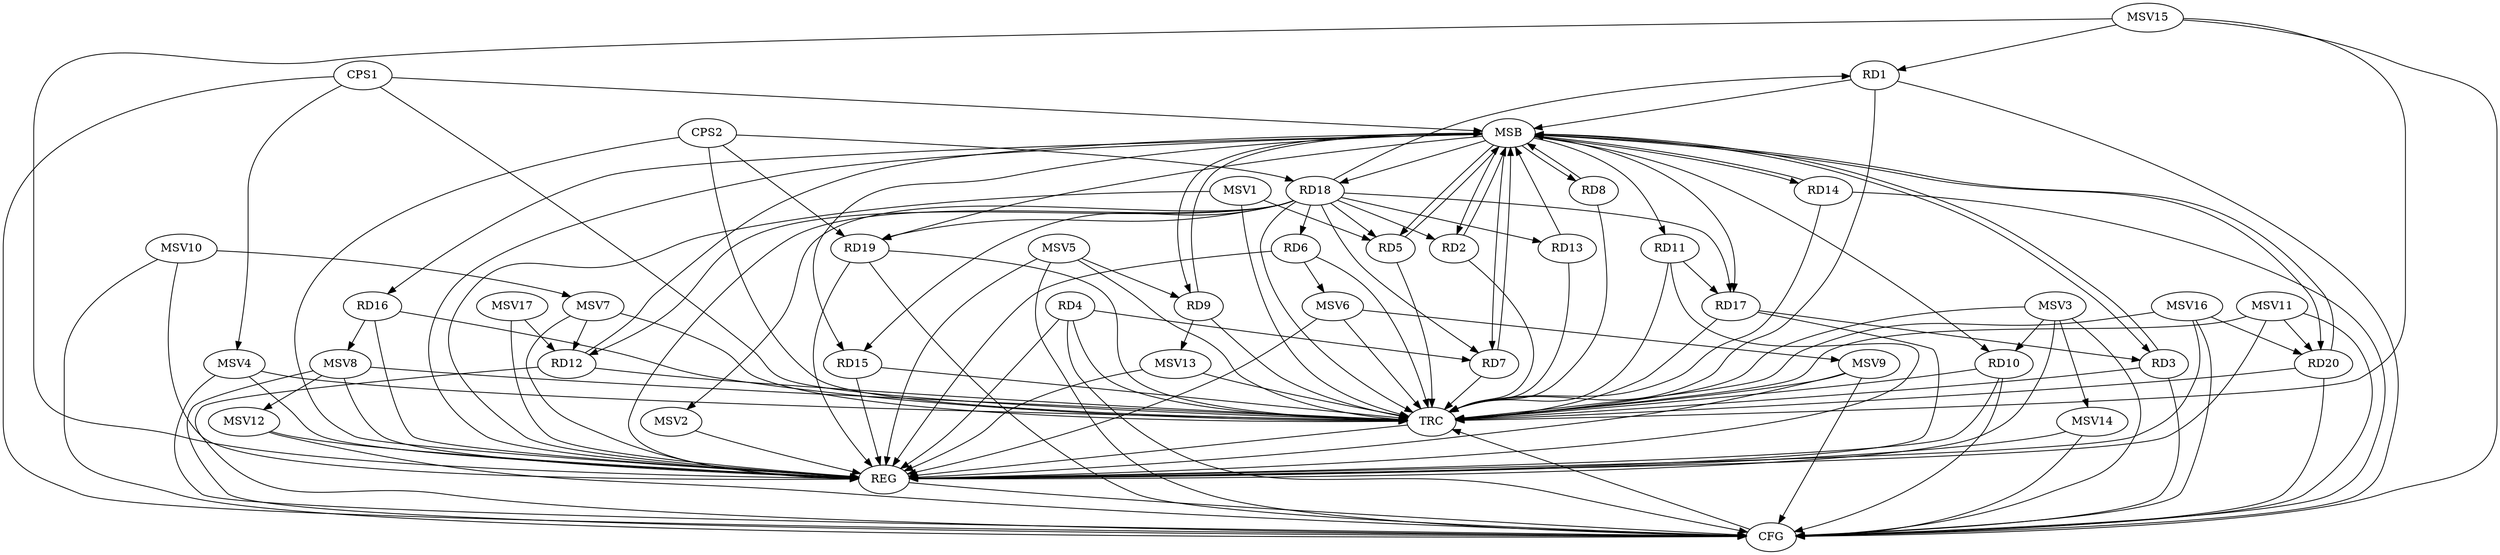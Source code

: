 strict digraph G {
  RD1 [ label="RD1" ];
  RD2 [ label="RD2" ];
  RD3 [ label="RD3" ];
  RD4 [ label="RD4" ];
  RD5 [ label="RD5" ];
  RD6 [ label="RD6" ];
  RD7 [ label="RD7" ];
  RD8 [ label="RD8" ];
  RD9 [ label="RD9" ];
  RD10 [ label="RD10" ];
  RD11 [ label="RD11" ];
  RD12 [ label="RD12" ];
  RD13 [ label="RD13" ];
  RD14 [ label="RD14" ];
  RD15 [ label="RD15" ];
  RD16 [ label="RD16" ];
  RD17 [ label="RD17" ];
  RD18 [ label="RD18" ];
  RD19 [ label="RD19" ];
  RD20 [ label="RD20" ];
  CPS1 [ label="CPS1" ];
  CPS2 [ label="CPS2" ];
  REG [ label="REG" ];
  MSB [ label="MSB" ];
  CFG [ label="CFG" ];
  TRC [ label="TRC" ];
  MSV1 [ label="MSV1" ];
  MSV2 [ label="MSV2" ];
  MSV3 [ label="MSV3" ];
  MSV4 [ label="MSV4" ];
  MSV5 [ label="MSV5" ];
  MSV6 [ label="MSV6" ];
  MSV7 [ label="MSV7" ];
  MSV8 [ label="MSV8" ];
  MSV9 [ label="MSV9" ];
  MSV10 [ label="MSV10" ];
  MSV11 [ label="MSV11" ];
  MSV12 [ label="MSV12" ];
  MSV13 [ label="MSV13" ];
  MSV14 [ label="MSV14" ];
  MSV15 [ label="MSV15" ];
  MSV16 [ label="MSV16" ];
  MSV17 [ label="MSV17" ];
  RD18 -> RD2;
  RD17 -> RD3;
  RD4 -> RD7;
  RD18 -> RD5;
  RD18 -> RD7;
  RD11 -> RD17;
  CPS2 -> RD19;
  CPS2 -> RD18;
  RD4 -> REG;
  RD6 -> REG;
  RD10 -> REG;
  RD11 -> REG;
  RD15 -> REG;
  RD16 -> REG;
  RD17 -> REG;
  RD18 -> REG;
  RD19 -> REG;
  CPS2 -> REG;
  RD1 -> MSB;
  MSB -> RD9;
  MSB -> RD11;
  MSB -> RD14;
  MSB -> REG;
  RD2 -> MSB;
  MSB -> RD10;
  MSB -> RD15;
  MSB -> RD16;
  MSB -> RD20;
  RD3 -> MSB;
  MSB -> RD8;
  RD5 -> MSB;
  MSB -> RD2;
  MSB -> RD18;
  RD7 -> MSB;
  RD8 -> MSB;
  RD9 -> MSB;
  RD12 -> MSB;
  MSB -> RD5;
  RD13 -> MSB;
  MSB -> RD19;
  RD14 -> MSB;
  MSB -> RD3;
  MSB -> RD17;
  RD20 -> MSB;
  CPS1 -> MSB;
  MSB -> RD7;
  RD20 -> CFG;
  RD1 -> CFG;
  RD3 -> CFG;
  RD10 -> CFG;
  CPS1 -> CFG;
  RD19 -> CFG;
  RD12 -> CFG;
  RD14 -> CFG;
  RD4 -> CFG;
  REG -> CFG;
  RD1 -> TRC;
  RD2 -> TRC;
  RD3 -> TRC;
  RD4 -> TRC;
  RD5 -> TRC;
  RD6 -> TRC;
  RD7 -> TRC;
  RD8 -> TRC;
  RD9 -> TRC;
  RD10 -> TRC;
  RD11 -> TRC;
  RD12 -> TRC;
  RD13 -> TRC;
  RD14 -> TRC;
  RD15 -> TRC;
  RD16 -> TRC;
  RD17 -> TRC;
  RD18 -> TRC;
  RD19 -> TRC;
  RD20 -> TRC;
  CPS1 -> TRC;
  CPS2 -> TRC;
  CFG -> TRC;
  TRC -> REG;
  RD18 -> RD19;
  RD18 -> RD6;
  RD18 -> RD17;
  RD18 -> RD1;
  RD18 -> RD15;
  RD18 -> RD13;
  RD18 -> RD12;
  MSV1 -> RD5;
  MSV1 -> REG;
  MSV1 -> TRC;
  RD18 -> MSV2;
  MSV2 -> REG;
  MSV3 -> RD10;
  MSV3 -> REG;
  MSV3 -> TRC;
  MSV3 -> CFG;
  CPS1 -> MSV4;
  MSV4 -> REG;
  MSV4 -> TRC;
  MSV4 -> CFG;
  MSV5 -> RD9;
  MSV5 -> REG;
  MSV5 -> TRC;
  MSV5 -> CFG;
  RD6 -> MSV6;
  MSV6 -> REG;
  MSV6 -> TRC;
  MSV7 -> RD12;
  MSV7 -> REG;
  MSV7 -> TRC;
  RD16 -> MSV8;
  MSV8 -> REG;
  MSV8 -> TRC;
  MSV8 -> CFG;
  MSV6 -> MSV9;
  MSV9 -> REG;
  MSV9 -> TRC;
  MSV9 -> CFG;
  MSV10 -> MSV7;
  MSV10 -> REG;
  MSV10 -> CFG;
  MSV11 -> RD20;
  MSV11 -> REG;
  MSV11 -> TRC;
  MSV11 -> CFG;
  MSV8 -> MSV12;
  MSV12 -> REG;
  MSV12 -> CFG;
  RD9 -> MSV13;
  MSV13 -> REG;
  MSV13 -> TRC;
  MSV3 -> MSV14;
  MSV14 -> REG;
  MSV14 -> CFG;
  MSV15 -> RD1;
  MSV15 -> REG;
  MSV15 -> TRC;
  MSV15 -> CFG;
  MSV16 -> RD20;
  MSV16 -> REG;
  MSV16 -> TRC;
  MSV16 -> CFG;
  MSV17 -> RD12;
  MSV17 -> REG;
}
